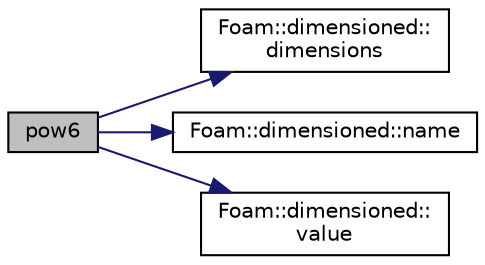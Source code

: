 digraph "pow6"
{
  bgcolor="transparent";
  edge [fontname="Helvetica",fontsize="10",labelfontname="Helvetica",labelfontsize="10"];
  node [fontname="Helvetica",fontsize="10",shape=record];
  rankdir="LR";
  Node40464 [label="pow6",height=0.2,width=0.4,color="black", fillcolor="grey75", style="filled", fontcolor="black"];
  Node40464 -> Node40465 [color="midnightblue",fontsize="10",style="solid",fontname="Helvetica"];
  Node40465 [label="Foam::dimensioned::\ldimensions",height=0.2,width=0.4,color="black",URL="$a27473.html#a512673c2674ca2d38885f1bb5f6994fb",tooltip="Return const reference to dimensions. "];
  Node40464 -> Node40466 [color="midnightblue",fontsize="10",style="solid",fontname="Helvetica"];
  Node40466 [label="Foam::dimensioned::name",height=0.2,width=0.4,color="black",URL="$a27473.html#ade4113569ef0db70665fded275a5e38e",tooltip="Return const reference to name. "];
  Node40464 -> Node40467 [color="midnightblue",fontsize="10",style="solid",fontname="Helvetica"];
  Node40467 [label="Foam::dimensioned::\lvalue",height=0.2,width=0.4,color="black",URL="$a27473.html#a7948200a26c85fc3a83ffa510a91d668",tooltip="Return const reference to value. "];
}
